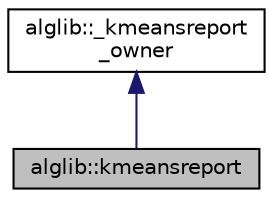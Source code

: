 digraph "alglib::kmeansreport"
{
  edge [fontname="Helvetica",fontsize="10",labelfontname="Helvetica",labelfontsize="10"];
  node [fontname="Helvetica",fontsize="10",shape=record];
  Node0 [label="alglib::kmeansreport",height=0.2,width=0.4,color="black", fillcolor="grey75", style="filled", fontcolor="black"];
  Node1 -> Node0 [dir="back",color="midnightblue",fontsize="10",style="solid",fontname="Helvetica"];
  Node1 [label="alglib::_kmeansreport\l_owner",height=0.2,width=0.4,color="black", fillcolor="white", style="filled",URL="$classalglib_1_1__kmeansreport__owner.html"];
}
